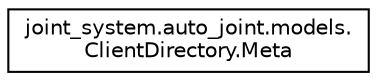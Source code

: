 digraph "Graphical Class Hierarchy"
{
 // LATEX_PDF_SIZE
  edge [fontname="Helvetica",fontsize="10",labelfontname="Helvetica",labelfontsize="10"];
  node [fontname="Helvetica",fontsize="10",shape=record];
  rankdir="LR";
  Node0 [label="joint_system.auto_joint.models.\lClientDirectory.Meta",height=0.2,width=0.4,color="black", fillcolor="white", style="filled",URL="$classjoint__system_1_1auto__joint_1_1models_1_1ClientDirectory_1_1Meta.html",tooltip=" "];
}
